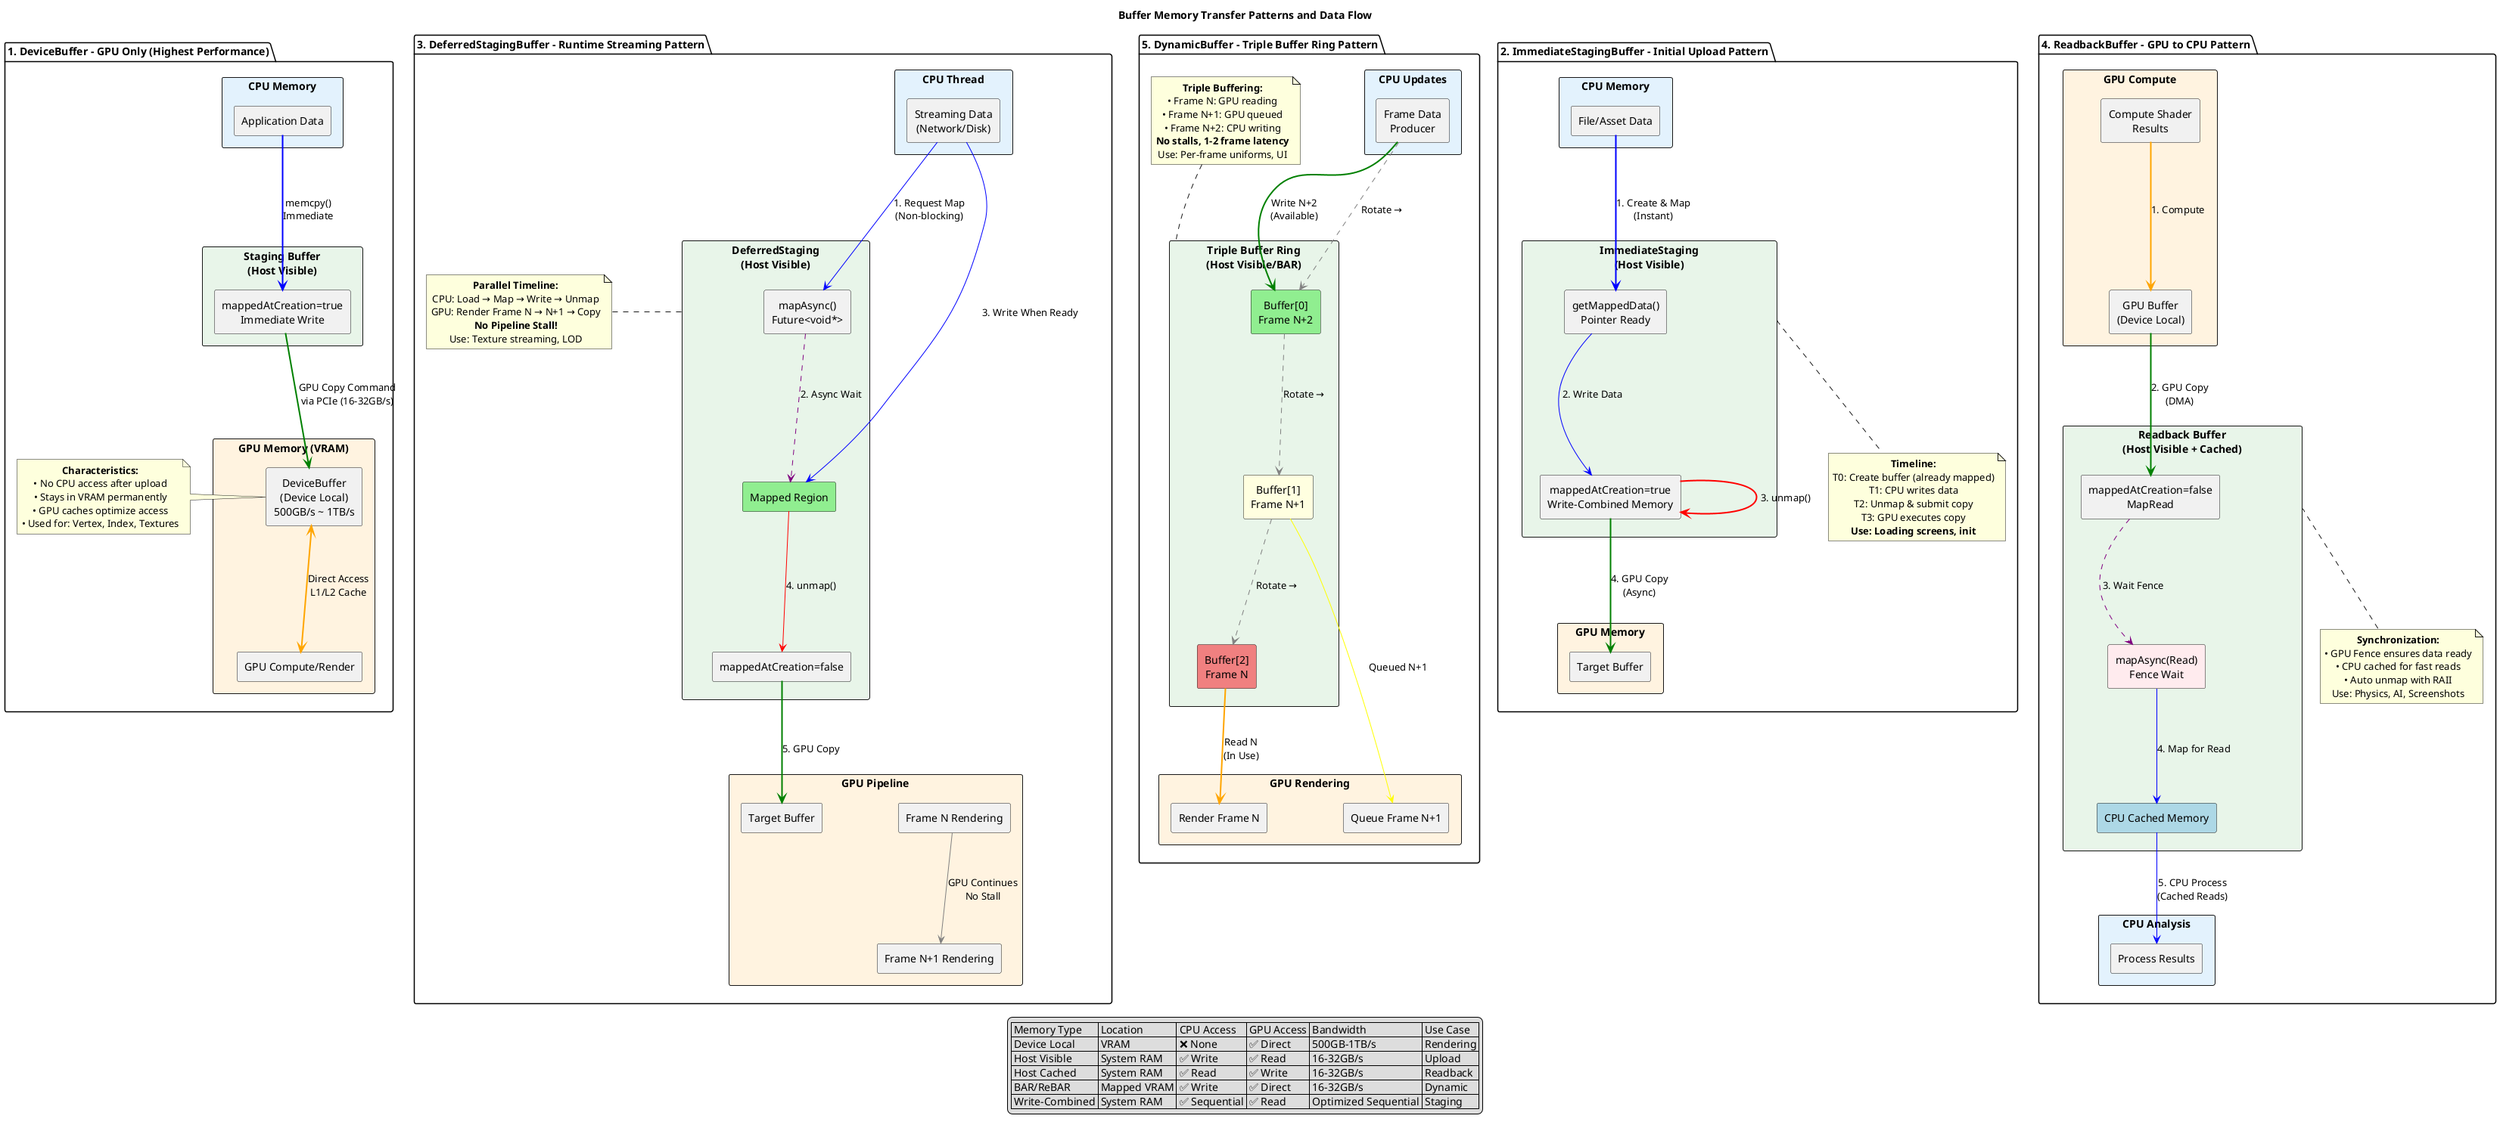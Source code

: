 @startuml Buffer Memory Transfer Flows

!define CPU_COLOR #E3F2FD
!define GPU_COLOR #FFF3E0
!define TRANSFER_COLOR #E8F5E9
!define SYNC_COLOR #FFEBEE

title Buffer Memory Transfer Patterns and Data Flow

' Layout hints
skinparam componentStyle rectangle
skinparam defaultTextAlignment center
skinparam nodesep 100
skinparam ranksep 80

' ==========================================
' 1. DeviceBuffer - GPU Only Pattern
' ==========================================
package "1. DeviceBuffer - GPU Only (Highest Performance)" {
    component "CPU Memory" as CPU1 CPU_COLOR {
        rectangle "Application Data" as AppData1
    }
    
    component "Staging Buffer\n(Host Visible)" as Staging1 TRANSFER_COLOR {
        rectangle "mappedAtCreation=true\nImmediate Write" as StagingMem1
    }
    
    component "GPU Memory (VRAM)" as GPU1 GPU_COLOR {
        rectangle "DeviceBuffer\n(Device Local)\n500GB/s ~ 1TB/s" as DeviceMem1
        rectangle "GPU Compute/Render" as GPUWork1
    }
    
    AppData1 -[#blue,bold]-> StagingMem1 : "memcpy()\nImmediate"
    StagingMem1 -[#green,bold]-> DeviceMem1 : "GPU Copy Command\nvia PCIe (16-32GB/s)"
    DeviceMem1 <-[#orange,bold]-> GPUWork1 : "Direct Access\nL1/L2 Cache"
    
    note right of DeviceMem1
        **Characteristics:**
        • No CPU access after upload
        • Stays in VRAM permanently
        • GPU caches optimize access
        • Used for: Vertex, Index, Textures
    end note
}

' ==========================================
' 2. ImmediateStagingBuffer Pattern
' ==========================================
package "2. ImmediateStagingBuffer - Initial Upload Pattern" {
    component "CPU Memory" as CPU2 CPU_COLOR {
        rectangle "File/Asset Data" as FileData2
    }
    
    component "ImmediateStaging\n(Host Visible)" as Staging2 TRANSFER_COLOR {
        rectangle "mappedAtCreation=true\nWrite-Combined Memory" as StagingMem2
        rectangle "getMappedData()\nPointer Ready" as Pointer2
    }
    
    component "GPU Memory" as GPU2 GPU_COLOR {
        rectangle "Target Buffer" as Target2
    }
    
    FileData2 -[#blue,bold]-> Pointer2 : "1. Create & Map\n(Instant)"
    Pointer2 -[#blue]-> StagingMem2 : "2. Write Data"
    StagingMem2 -[#red,bold]-> StagingMem2 : "3. unmap()"
    StagingMem2 -[#green,bold]-> Target2 : "4. GPU Copy\n(Async)"
    
    note bottom of Staging2
        **Timeline:**
        T0: Create buffer (already mapped)
        T1: CPU writes data
        T2: Unmap & submit copy
        T3: GPU executes copy
        **Use: Loading screens, init**
    end note
}

' ==========================================
' 3. DeferredStagingBuffer Pattern
' ==========================================
package "3. DeferredStagingBuffer - Runtime Streaming Pattern" {
    component "CPU Thread" as CPU3 CPU_COLOR {
        rectangle "Streaming Data\n(Network/Disk)" as StreamData3
    }
    
    component "DeferredStaging\n(Host Visible)" as Staging3 TRANSFER_COLOR {
        rectangle "mappedAtCreation=false" as StagingMem3
        rectangle "mapAsync()\nFuture<void*>" as AsyncMap3
        rectangle "Mapped Region" as MappedRegion3 #lightgreen
    }
    
    component "GPU Pipeline" as GPU3 GPU_COLOR {
        rectangle "Frame N Rendering" as FrameN
        rectangle "Frame N+1 Rendering" as FrameN1
        rectangle "Target Buffer" as Target3
    }
    
    StreamData3 -[#blue]-> AsyncMap3 : "1. Request Map\n(Non-blocking)"
    AsyncMap3 -[#purple,dashed]-> MappedRegion3 : "2. Async Wait"
    StreamData3 -[#blue]-> MappedRegion3 : "3. Write When Ready"
    MappedRegion3 -[#red]-> StagingMem3 : "4. unmap()"
    StagingMem3 -[#green,bold]-> Target3 : "5. GPU Copy"
    
    FrameN -[#gray]-> FrameN1 : "GPU Continues\nNo Stall"
    
    note right of Staging3
        **Parallel Timeline:**
        CPU: Load → Map → Write → Unmap
        GPU: Render Frame N → N+1 → Copy
        **No Pipeline Stall!**
        Use: Texture streaming, LOD
    end note
}

' ==========================================
' 4. ReadbackBuffer Pattern
' ==========================================
package "4. ReadbackBuffer - GPU to CPU Pattern" {
    component "GPU Compute" as GPU4 GPU_COLOR {
        rectangle "Compute Shader\nResults" as Compute4
        rectangle "GPU Buffer\n(Device Local)" as GPUBuffer4
    }
    
    component "Readback Buffer\n(Host Visible + Cached)" as Readback4 TRANSFER_COLOR {
        rectangle "mappedAtCreation=false\nMapRead" as ReadbackMem4
        rectangle "mapAsync(Read)\nFence Wait" as AsyncRead4 SYNC_COLOR
        rectangle "CPU Cached Memory" as CachedMem4 #lightblue
    }
    
    component "CPU Analysis" as CPU4 CPU_COLOR {
        rectangle "Process Results" as Process4
    }
    
    Compute4 -[#orange,bold]-> GPUBuffer4 : "1. Compute"
    GPUBuffer4 -[#green,bold]-> ReadbackMem4 : "2. GPU Copy\n(DMA)"
    ReadbackMem4 -[#purple,dashed]-> AsyncRead4 : "3. Wait Fence"
    AsyncRead4 -[#blue]-> CachedMem4 : "4. Map for Read"
    CachedMem4 -[#blue]-> Process4 : "5. CPU Process\n(Cached Reads)"
    
    note bottom of Readback4
        **Synchronization:**
        • GPU Fence ensures data ready
        • CPU cached for fast reads
        • Auto unmap with RAII
        Use: Physics, AI, Screenshots
    end note
}

' ==========================================
' 5. DynamicBuffer - Ring Buffer Pattern
' ==========================================
package "5. DynamicBuffer - Triple Buffer Ring Pattern" {
    component "CPU Updates" as CPU5 CPU_COLOR {
        rectangle "Frame Data\nProducer" as Producer5
    }
    
    component "Triple Buffer Ring\n(Host Visible/BAR)" as Ring5 TRANSFER_COLOR {
        rectangle "Buffer[0]\nFrame N+2" as Buf0 #lightgreen
        rectangle "Buffer[1]\nFrame N+1" as Buf1 #lightyellow
        rectangle "Buffer[2]\nFrame N" as Buf2 #lightcoral
        
        Buf0 -[hidden]right-> Buf1
        Buf1 -[hidden]right-> Buf2
    }
    
    component "GPU Rendering" as GPU5 GPU_COLOR {
        rectangle "Render Frame N" as RenderN
        rectangle "Queue Frame N+1" as QueueN1
    }
    
    Producer5 -[#green,bold]-> Buf0 : "Write N+2\n(Available)"
    Buf2 -[#orange,bold]-> RenderN : "Read N\n(In Use)"
    Buf1 -[#yellow]-> QueueN1 : "Queued N+1"
    
    Producer5 -[#gray,dashed]-> Buf0 : "Rotate →"
    Buf0 -[#gray,dashed]-> Buf1 : "Rotate →"
    Buf1 -[#gray,dashed]-> Buf2 : "Rotate →"
    
    note top of Ring5
        **Triple Buffering:**
        • Frame N: GPU reading
        • Frame N+1: GPU queued
        • Frame N+2: CPU writing
        **No stalls, 1-2 frame latency**
        Use: Per-frame uniforms, UI
    end note
}

' ==========================================
' Memory Type Legend
' ==========================================
legend bottom
    | Memory Type | Location | CPU Access | GPU Access | Bandwidth | Use Case |
    | Device Local | VRAM | ❌ None | ✅ Direct | 500GB-1TB/s | Rendering |
    | Host Visible | System RAM | ✅ Write | ✅ Read | 16-32GB/s | Upload |
    | Host Cached | System RAM | ✅ Read | ✅ Write | 16-32GB/s | Readback |
    | BAR/ReBAR | Mapped VRAM | ✅ Write | ✅ Direct | 16-32GB/s | Dynamic |
    | Write-Combined | System RAM | ✅ Sequential | ✅ Read | Optimized Sequential | Staging |
endlegend

@enduml